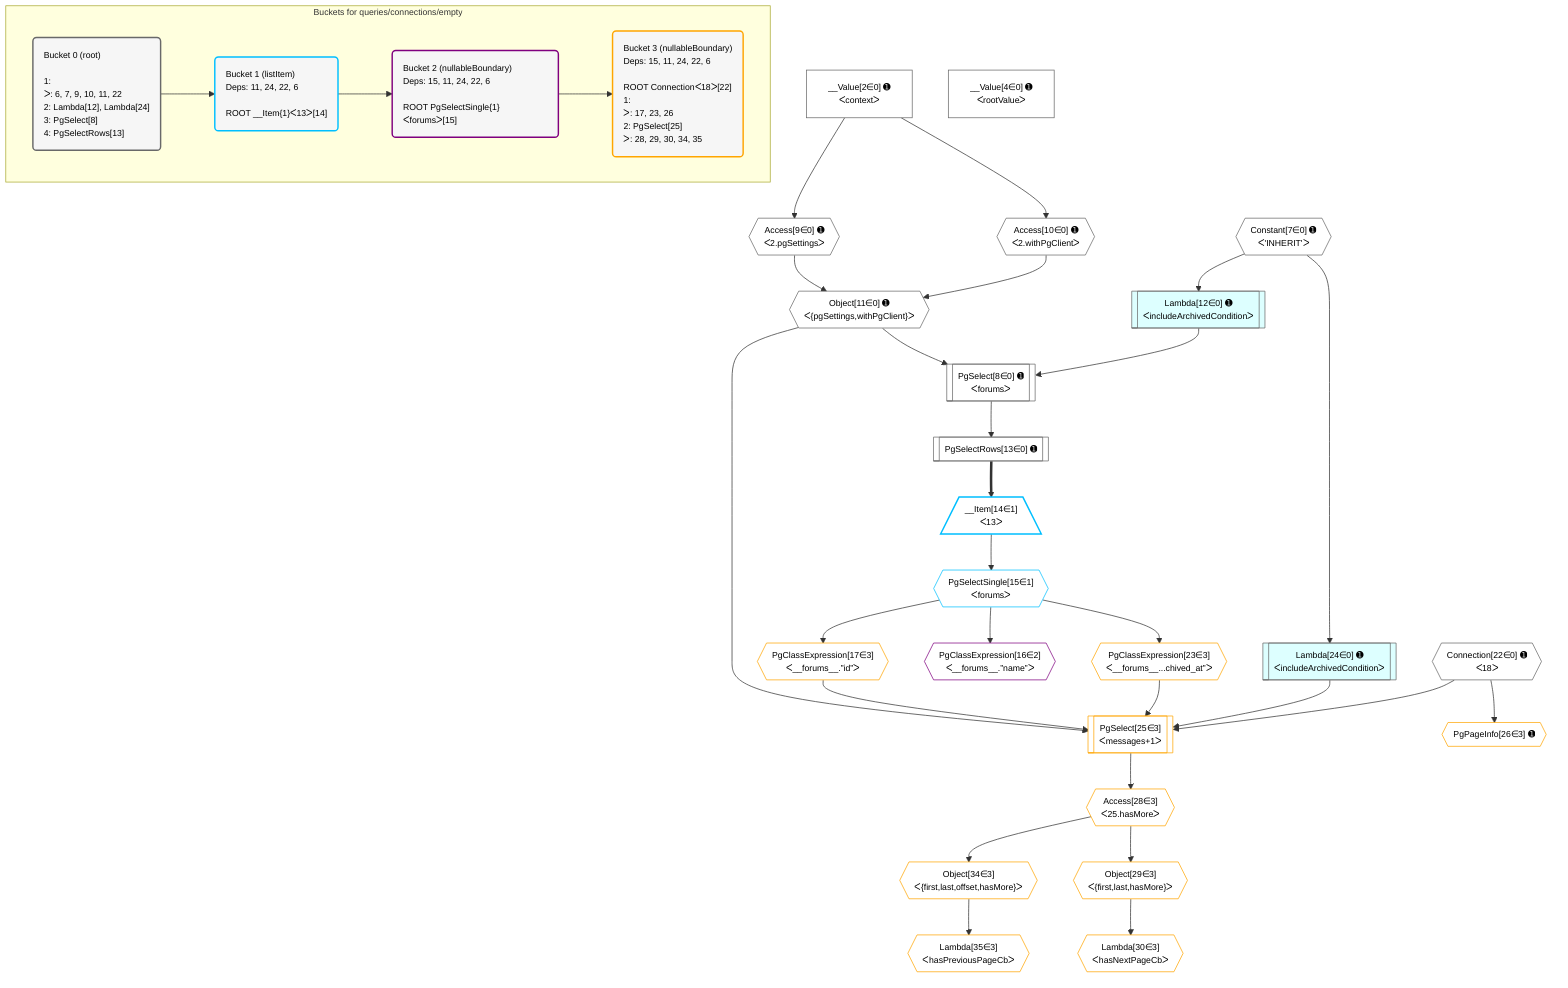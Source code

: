 %%{init: {'themeVariables': { 'fontSize': '12px'}}}%%
graph TD
    classDef path fill:#eee,stroke:#000,color:#000
    classDef plan fill:#fff,stroke-width:1px,color:#000
    classDef itemplan fill:#fff,stroke-width:2px,color:#000
    classDef unbatchedplan fill:#dff,stroke-width:1px,color:#000
    classDef sideeffectplan fill:#fcc,stroke-width:2px,color:#000
    classDef bucket fill:#f6f6f6,color:#000,stroke-width:2px,text-align:left


    %% plan dependencies
    PgSelect8[["PgSelect[8∈0] ➊<br />ᐸforumsᐳ"]]:::plan
    Object11{{"Object[11∈0] ➊<br />ᐸ{pgSettings,withPgClient}ᐳ"}}:::plan
    Lambda12[["Lambda[12∈0] ➊<br />ᐸincludeArchivedConditionᐳ"]]:::unbatchedplan
    Object11 & Lambda12 --> PgSelect8
    Access9{{"Access[9∈0] ➊<br />ᐸ2.pgSettingsᐳ"}}:::plan
    Access10{{"Access[10∈0] ➊<br />ᐸ2.withPgClientᐳ"}}:::plan
    Access9 & Access10 --> Object11
    Connection22{{"Connection[22∈0] ➊<br />ᐸ18ᐳ"}}:::plan
    __Value2["__Value[2∈0] ➊<br />ᐸcontextᐳ"]:::plan
    __Value2 --> Access9
    __Value2 --> Access10
    Constant7{{"Constant[7∈0] ➊<br />ᐸ'INHERIT'ᐳ"}}:::plan
    Constant7 --> Lambda12
    PgSelectRows13[["PgSelectRows[13∈0] ➊"]]:::plan
    PgSelect8 --> PgSelectRows13
    Lambda24[["Lambda[24∈0] ➊<br />ᐸincludeArchivedConditionᐳ"]]:::unbatchedplan
    Constant7 --> Lambda24
    __Value4["__Value[4∈0] ➊<br />ᐸrootValueᐳ"]:::plan
    __Item14[/"__Item[14∈1]<br />ᐸ13ᐳ"\]:::itemplan
    PgSelectRows13 ==> __Item14
    PgSelectSingle15{{"PgSelectSingle[15∈1]<br />ᐸforumsᐳ"}}:::plan
    __Item14 --> PgSelectSingle15
    PgClassExpression16{{"PgClassExpression[16∈2]<br />ᐸ__forums__.”name”ᐳ"}}:::plan
    PgSelectSingle15 --> PgClassExpression16
    PgSelect25[["PgSelect[25∈3]<br />ᐸmessages+1ᐳ"]]:::plan
    PgClassExpression17{{"PgClassExpression[17∈3]<br />ᐸ__forums__.”id”ᐳ"}}:::plan
    PgClassExpression23{{"PgClassExpression[23∈3]<br />ᐸ__forums__...chived_at”ᐳ"}}:::plan
    Object11 & PgClassExpression17 & PgClassExpression23 & Lambda24 & Connection22 --> PgSelect25
    Object34{{"Object[34∈3]<br />ᐸ{first,last,offset,hasMore}ᐳ"}}:::plan
    Access28{{"Access[28∈3]<br />ᐸ25.hasMoreᐳ"}}:::plan
    Access28 --> Object34
    Object29{{"Object[29∈3]<br />ᐸ{first,last,hasMore}ᐳ"}}:::plan
    Access28 --> Object29
    PgSelectSingle15 --> PgClassExpression17
    PgSelectSingle15 --> PgClassExpression23
    PgPageInfo26{{"PgPageInfo[26∈3] ➊"}}:::plan
    Connection22 --> PgPageInfo26
    PgSelect25 --> Access28
    Lambda30{{"Lambda[30∈3]<br />ᐸhasNextPageCbᐳ"}}:::plan
    Object29 --> Lambda30
    Lambda35{{"Lambda[35∈3]<br />ᐸhasPreviousPageCbᐳ"}}:::plan
    Object34 --> Lambda35

    %% define steps

    subgraph "Buckets for queries/connections/empty"
    Bucket0("Bucket 0 (root)<br /><br />1: <br />ᐳ: 6, 7, 9, 10, 11, 22<br />2: Lambda[12], Lambda[24]<br />3: PgSelect[8]<br />4: PgSelectRows[13]"):::bucket
    classDef bucket0 stroke:#696969
    class Bucket0,__Value2,__Value4,Constant7,PgSelect8,Access9,Access10,Object11,Lambda12,PgSelectRows13,Connection22,Lambda24 bucket0
    Bucket1("Bucket 1 (listItem)<br />Deps: 11, 24, 22, 6<br /><br />ROOT __Item{1}ᐸ13ᐳ[14]"):::bucket
    classDef bucket1 stroke:#00bfff
    class Bucket1,__Item14,PgSelectSingle15 bucket1
    Bucket2("Bucket 2 (nullableBoundary)<br />Deps: 15, 11, 24, 22, 6<br /><br />ROOT PgSelectSingle{1}ᐸforumsᐳ[15]"):::bucket
    classDef bucket2 stroke:#7f007f
    class Bucket2,PgClassExpression16 bucket2
    Bucket3("Bucket 3 (nullableBoundary)<br />Deps: 15, 11, 24, 22, 6<br /><br />ROOT Connectionᐸ18ᐳ[22]<br />1: <br />ᐳ: 17, 23, 26<br />2: PgSelect[25]<br />ᐳ: 28, 29, 30, 34, 35"):::bucket
    classDef bucket3 stroke:#ffa500
    class Bucket3,PgClassExpression17,PgClassExpression23,PgSelect25,PgPageInfo26,Access28,Object29,Lambda30,Object34,Lambda35 bucket3
    Bucket0 --> Bucket1
    Bucket1 --> Bucket2
    Bucket2 --> Bucket3
    end